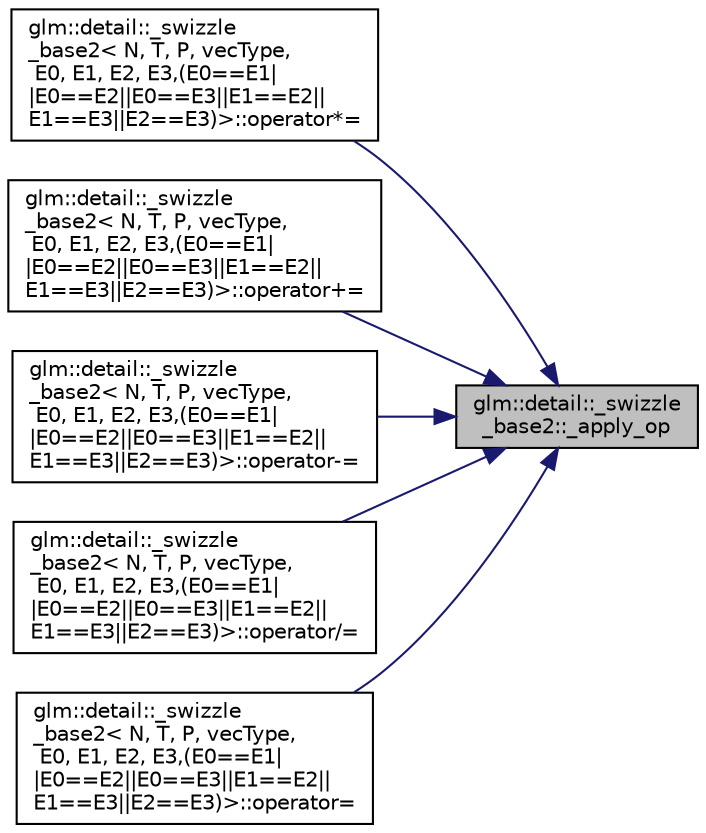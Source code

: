 digraph "glm::detail::_swizzle_base2::_apply_op"
{
 // LATEX_PDF_SIZE
  edge [fontname="Helvetica",fontsize="10",labelfontname="Helvetica",labelfontsize="10"];
  node [fontname="Helvetica",fontsize="10",shape=record];
  rankdir="RL";
  Node1 [label="glm::detail::_swizzle\l_base2::_apply_op",height=0.2,width=0.4,color="black", fillcolor="grey75", style="filled", fontcolor="black",tooltip=" "];
  Node1 -> Node2 [dir="back",color="midnightblue",fontsize="10",style="solid",fontname="Helvetica"];
  Node2 [label="glm::detail::_swizzle\l_base2\< N, T, P, vecType,\l E0, E1, E2, E3,(E0==E1\|\l\|E0==E2\|\|E0==E3\|\|E1==E2\|\|\lE1==E3\|\|E2==E3)\>::operator*=",height=0.2,width=0.4,color="black", fillcolor="white", style="filled",URL="$structglm_1_1detail_1_1__swizzle__base2.html#afc710132e971b2121701ec7a5bd8761b",tooltip=" "];
  Node1 -> Node3 [dir="back",color="midnightblue",fontsize="10",style="solid",fontname="Helvetica"];
  Node3 [label="glm::detail::_swizzle\l_base2\< N, T, P, vecType,\l E0, E1, E2, E3,(E0==E1\|\l\|E0==E2\|\|E0==E3\|\|E1==E2\|\|\lE1==E3\|\|E2==E3)\>::operator+=",height=0.2,width=0.4,color="black", fillcolor="white", style="filled",URL="$structglm_1_1detail_1_1__swizzle__base2.html#a20ab7639070ba0bc572b6224d77c1052",tooltip=" "];
  Node1 -> Node4 [dir="back",color="midnightblue",fontsize="10",style="solid",fontname="Helvetica"];
  Node4 [label="glm::detail::_swizzle\l_base2\< N, T, P, vecType,\l E0, E1, E2, E3,(E0==E1\|\l\|E0==E2\|\|E0==E3\|\|E1==E2\|\|\lE1==E3\|\|E2==E3)\>::operator-=",height=0.2,width=0.4,color="black", fillcolor="white", style="filled",URL="$structglm_1_1detail_1_1__swizzle__base2.html#a526ef7902d169766df8eb27d74381187",tooltip=" "];
  Node1 -> Node5 [dir="back",color="midnightblue",fontsize="10",style="solid",fontname="Helvetica"];
  Node5 [label="glm::detail::_swizzle\l_base2\< N, T, P, vecType,\l E0, E1, E2, E3,(E0==E1\|\l\|E0==E2\|\|E0==E3\|\|E1==E2\|\|\lE1==E3\|\|E2==E3)\>::operator/=",height=0.2,width=0.4,color="black", fillcolor="white", style="filled",URL="$structglm_1_1detail_1_1__swizzle__base2.html#adadee6f3dfed945dab83ecd0a2805756",tooltip=" "];
  Node1 -> Node6 [dir="back",color="midnightblue",fontsize="10",style="solid",fontname="Helvetica"];
  Node6 [label="glm::detail::_swizzle\l_base2\< N, T, P, vecType,\l E0, E1, E2, E3,(E0==E1\|\l\|E0==E2\|\|E0==E3\|\|E1==E2\|\|\lE1==E3\|\|E2==E3)\>::operator=",height=0.2,width=0.4,color="black", fillcolor="white", style="filled",URL="$structglm_1_1detail_1_1__swizzle__base2.html#ab4f91d3891e4f4e0acb1e96364527c2b",tooltip=" "];
}
